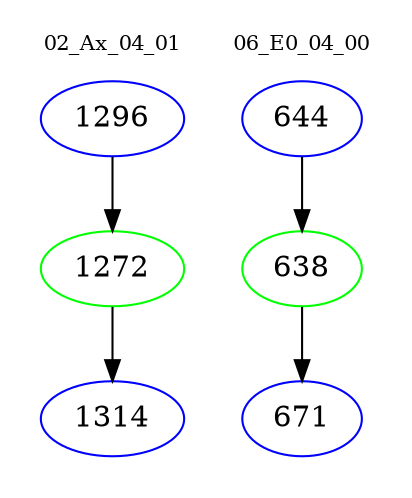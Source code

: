 digraph{
subgraph cluster_0 {
color = white
label = "02_Ax_04_01";
fontsize=10;
T0_1296 [label="1296", color="blue"]
T0_1296 -> T0_1272 [color="black"]
T0_1272 [label="1272", color="green"]
T0_1272 -> T0_1314 [color="black"]
T0_1314 [label="1314", color="blue"]
}
subgraph cluster_1 {
color = white
label = "06_E0_04_00";
fontsize=10;
T1_644 [label="644", color="blue"]
T1_644 -> T1_638 [color="black"]
T1_638 [label="638", color="green"]
T1_638 -> T1_671 [color="black"]
T1_671 [label="671", color="blue"]
}
}
